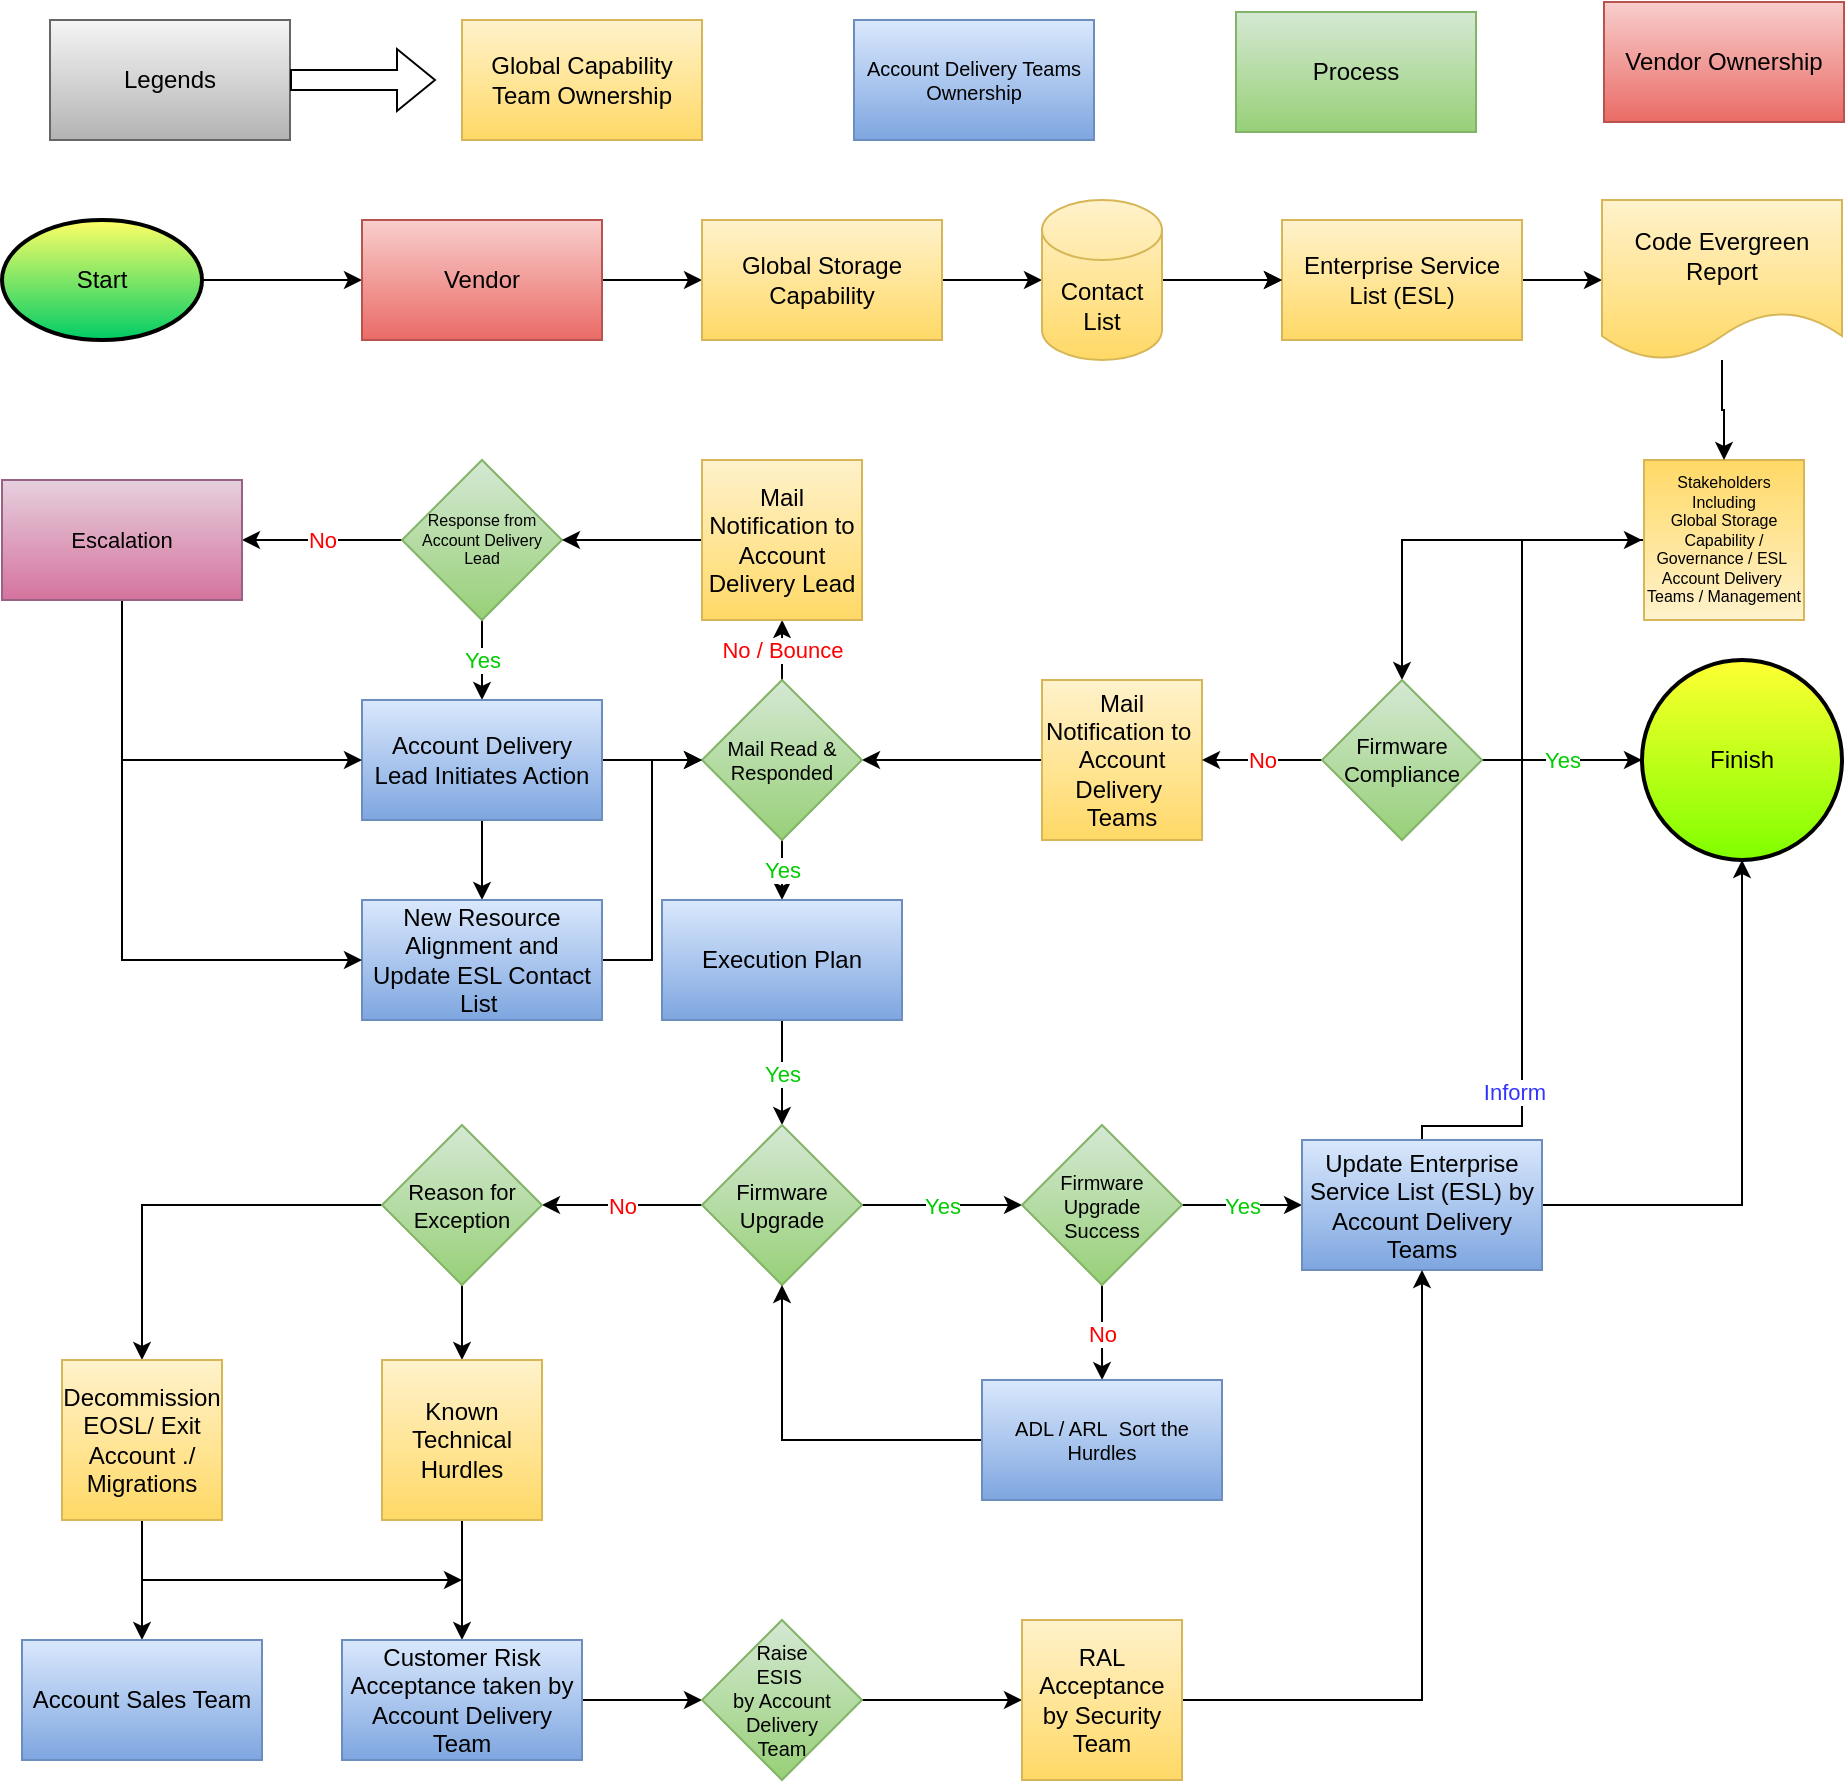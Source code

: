 <mxfile version="21.1.5" type="github">
  <diagram name="Page-1" id="TrQnnV4d0SpbMENZ-fdt">
    <mxGraphModel dx="1877" dy="590" grid="0" gridSize="10" guides="1" tooltips="1" connect="1" arrows="1" fold="1" page="1" pageScale="1" pageWidth="827" pageHeight="1169" math="0" shadow="0">
      <root>
        <mxCell id="0" />
        <mxCell id="1" parent="0" />
        <mxCell id="pS_N_wI28SYawaArITxk-126" value="" style="edgeStyle=orthogonalEdgeStyle;rounded=0;orthogonalLoop=1;jettySize=auto;html=1;" parent="1" source="pS_N_wI28SYawaArITxk-2" target="pS_N_wI28SYawaArITxk-123" edge="1">
          <mxGeometry relative="1" as="geometry" />
        </mxCell>
        <mxCell id="pS_N_wI28SYawaArITxk-2" value="Start" style="strokeWidth=2;html=1;shape=mxgraph.flowchart.start_1;whiteSpace=wrap;fillColor=#00CC66;gradientColor=#FFFF66;gradientDirection=north;" parent="1" vertex="1">
          <mxGeometry x="-70" y="120" width="100" height="60" as="geometry" />
        </mxCell>
        <mxCell id="pS_N_wI28SYawaArITxk-33" value="" style="edgeStyle=orthogonalEdgeStyle;rounded=0;orthogonalLoop=1;jettySize=auto;html=1;" parent="1" source="pS_N_wI28SYawaArITxk-5" target="pS_N_wI28SYawaArITxk-18" edge="1">
          <mxGeometry relative="1" as="geometry" />
        </mxCell>
        <mxCell id="pS_N_wI28SYawaArITxk-45" value="" style="edgeStyle=orthogonalEdgeStyle;rounded=0;orthogonalLoop=1;jettySize=auto;html=1;" parent="1" source="pS_N_wI28SYawaArITxk-9" target="pS_N_wI28SYawaArITxk-22" edge="1">
          <mxGeometry relative="1" as="geometry" />
        </mxCell>
        <mxCell id="pS_N_wI28SYawaArITxk-9" value="&lt;font style=&quot;font-size: 8px;&quot;&gt;Stakeholders Including&lt;br style=&quot;border-color: var(--border-color);&quot;&gt;&lt;span style=&quot;border-color: var(--border-color);&quot;&gt;Global Storage Capability /&lt;/span&gt;&lt;br style=&quot;border-color: var(--border-color);&quot;&gt;Governance / ESL&amp;nbsp;&lt;br&gt;&lt;span style=&quot;border-color: var(--border-color);&quot;&gt;Account Delivery&amp;nbsp; Teams / Management&lt;/span&gt;&lt;br style=&quot;font-size: 8px;&quot;&gt;&lt;/font&gt;" style="whiteSpace=wrap;html=1;aspect=fixed;container=0;flipH=1;flipV=1;verticalAlign=middle;fontSize=8;fillColor=#fff2cc;gradientColor=#ffd966;strokeColor=#d6b656;align=center;" parent="1" vertex="1">
          <mxGeometry x="751" y="240" width="80" height="80" as="geometry" />
        </mxCell>
        <mxCell id="pS_N_wI28SYawaArITxk-138" value="" style="edgeStyle=orthogonalEdgeStyle;rounded=0;orthogonalLoop=1;jettySize=auto;html=1;" parent="1" source="pS_N_wI28SYawaArITxk-18" target="pS_N_wI28SYawaArITxk-9" edge="1">
          <mxGeometry relative="1" as="geometry" />
        </mxCell>
        <mxCell id="pS_N_wI28SYawaArITxk-18" value="Code Evergreen Report" style="shape=document;whiteSpace=wrap;html=1;boundedLbl=1;gradientColor=#ffd966;fillColor=#fff2cc;fillStyle=solid;strokeColor=#d6b656;" parent="1" vertex="1">
          <mxGeometry x="730" y="110" width="120" height="80" as="geometry" />
        </mxCell>
        <mxCell id="pS_N_wI28SYawaArITxk-49" value="" style="edgeStyle=orthogonalEdgeStyle;rounded=0;orthogonalLoop=1;jettySize=auto;html=1;" parent="1" source="pS_N_wI28SYawaArITxk-21" target="pS_N_wI28SYawaArITxk-23" edge="1">
          <mxGeometry relative="1" as="geometry" />
        </mxCell>
        <mxCell id="pS_N_wI28SYawaArITxk-21" value="Mail Notification to&amp;nbsp;&lt;br&gt;Account Delivery&amp;nbsp; Teams" style="whiteSpace=wrap;html=1;aspect=fixed;fillColor=#fff2cc;gradientColor=#ffd966;strokeColor=#d6b656;" parent="1" vertex="1">
          <mxGeometry x="450" y="350" width="80" height="80" as="geometry" />
        </mxCell>
        <mxCell id="pS_N_wI28SYawaArITxk-47" value="Yes" style="edgeStyle=orthogonalEdgeStyle;rounded=0;orthogonalLoop=1;jettySize=auto;html=1;fontColor=#00CC00;" parent="1" source="pS_N_wI28SYawaArITxk-22" target="pS_N_wI28SYawaArITxk-46" edge="1">
          <mxGeometry relative="1" as="geometry" />
        </mxCell>
        <mxCell id="pS_N_wI28SYawaArITxk-48" value="No" style="edgeStyle=orthogonalEdgeStyle;rounded=0;orthogonalLoop=1;jettySize=auto;html=1;fontColor=#FF0000;" parent="1" source="pS_N_wI28SYawaArITxk-22" target="pS_N_wI28SYawaArITxk-21" edge="1">
          <mxGeometry relative="1" as="geometry" />
        </mxCell>
        <mxCell id="pS_N_wI28SYawaArITxk-22" value="Firmware Compliance" style="rhombus;whiteSpace=wrap;html=1;fontSize=11;fillColor=#d5e8d4;strokeColor=#82b366;gradientColor=#97d077;" parent="1" vertex="1">
          <mxGeometry x="590" y="350" width="80" height="80" as="geometry" />
        </mxCell>
        <mxCell id="pS_N_wI28SYawaArITxk-50" value="Yes" style="edgeStyle=orthogonalEdgeStyle;rounded=0;orthogonalLoop=1;jettySize=auto;html=1;fontColor=#00CC00;" parent="1" source="pS_N_wI28SYawaArITxk-23" target="pS_N_wI28SYawaArITxk-24" edge="1">
          <mxGeometry x="0.387" relative="1" as="geometry">
            <mxPoint as="offset" />
          </mxGeometry>
        </mxCell>
        <mxCell id="pS_N_wI28SYawaArITxk-64" value="No / Bounce" style="edgeStyle=orthogonalEdgeStyle;rounded=0;orthogonalLoop=1;jettySize=auto;html=1;fontColor=#FF0000;" parent="1" source="pS_N_wI28SYawaArITxk-23" edge="1">
          <mxGeometry relative="1" as="geometry">
            <mxPoint x="320.067" y="320" as="targetPoint" />
          </mxGeometry>
        </mxCell>
        <mxCell id="pS_N_wI28SYawaArITxk-23" value="Mail Read &amp;amp; Responded" style="rhombus;whiteSpace=wrap;html=1;fontSize=10;fillColor=#d5e8d4;strokeColor=#82b366;gradientColor=#97d077;" parent="1" vertex="1">
          <mxGeometry x="280" y="350" width="80" height="80" as="geometry" />
        </mxCell>
        <mxCell id="pS_N_wI28SYawaArITxk-52" value="Yes" style="edgeStyle=orthogonalEdgeStyle;rounded=0;orthogonalLoop=1;jettySize=auto;html=1;fontColor=#00CC00;" parent="1" source="pS_N_wI28SYawaArITxk-24" target="pS_N_wI28SYawaArITxk-25" edge="1">
          <mxGeometry relative="1" as="geometry" />
        </mxCell>
        <mxCell id="pS_N_wI28SYawaArITxk-24" value="Execution Plan" style="rounded=0;whiteSpace=wrap;html=1;fillColor=#dae8fc;gradientColor=#7ea6e0;strokeColor=#6c8ebf;" parent="1" vertex="1">
          <mxGeometry x="260" y="460" width="120" height="60" as="geometry" />
        </mxCell>
        <mxCell id="pS_N_wI28SYawaArITxk-53" value="Yes" style="edgeStyle=orthogonalEdgeStyle;rounded=0;orthogonalLoop=1;jettySize=auto;html=1;fontColor=#00CC00;" parent="1" source="pS_N_wI28SYawaArITxk-25" target="pS_N_wI28SYawaArITxk-26" edge="1">
          <mxGeometry relative="1" as="geometry" />
        </mxCell>
        <mxCell id="pS_N_wI28SYawaArITxk-97" value="No" style="edgeStyle=orthogonalEdgeStyle;rounded=0;orthogonalLoop=1;jettySize=auto;html=1;fontColor=#FF0000;" parent="1" source="pS_N_wI28SYawaArITxk-25" target="pS_N_wI28SYawaArITxk-96" edge="1">
          <mxGeometry relative="1" as="geometry" />
        </mxCell>
        <mxCell id="pS_N_wI28SYawaArITxk-25" value="Firmware Upgrade" style="rhombus;whiteSpace=wrap;html=1;fontSize=11;fillColor=#d5e8d4;strokeColor=#82b366;gradientColor=#97d077;" parent="1" vertex="1">
          <mxGeometry x="280" y="572.5" width="80" height="80" as="geometry" />
        </mxCell>
        <mxCell id="pS_N_wI28SYawaArITxk-58" value="Yes" style="edgeStyle=orthogonalEdgeStyle;rounded=0;orthogonalLoop=1;jettySize=auto;html=1;fontColor=#00CC00;" parent="1" source="pS_N_wI28SYawaArITxk-26" target="pS_N_wI28SYawaArITxk-27" edge="1">
          <mxGeometry relative="1" as="geometry">
            <Array as="points">
              <mxPoint x="550" y="613" />
              <mxPoint x="550" y="613" />
            </Array>
          </mxGeometry>
        </mxCell>
        <mxCell id="pS_N_wI28SYawaArITxk-86" value="No" style="edgeStyle=orthogonalEdgeStyle;rounded=0;orthogonalLoop=1;jettySize=auto;html=1;fontColor=#FF0000;" parent="1" source="pS_N_wI28SYawaArITxk-26" edge="1">
          <mxGeometry relative="1" as="geometry">
            <mxPoint x="480.04" y="700.04" as="targetPoint" />
            <Array as="points">
              <mxPoint x="480" y="680" />
              <mxPoint x="480" y="680" />
            </Array>
          </mxGeometry>
        </mxCell>
        <mxCell id="pS_N_wI28SYawaArITxk-26" value="Firmware Upgrade&lt;br style=&quot;font-size: 10px;&quot;&gt;Success" style="rhombus;whiteSpace=wrap;html=1;fontSize=10;fillColor=#d5e8d4;strokeColor=#82b366;gradientColor=#97d077;" parent="1" vertex="1">
          <mxGeometry x="440" y="572.5" width="80" height="80" as="geometry" />
        </mxCell>
        <mxCell id="pS_N_wI28SYawaArITxk-60" value="" style="edgeStyle=orthogonalEdgeStyle;rounded=0;orthogonalLoop=1;jettySize=auto;html=1;entryX=0.5;entryY=1;entryDx=0;entryDy=0;entryPerimeter=0;" parent="1" source="pS_N_wI28SYawaArITxk-27" target="pS_N_wI28SYawaArITxk-46" edge="1">
          <mxGeometry relative="1" as="geometry" />
        </mxCell>
        <mxCell id="pS_N_wI28SYawaArITxk-62" value="" style="edgeStyle=orthogonalEdgeStyle;rounded=0;orthogonalLoop=1;jettySize=auto;html=1;exitX=0.5;exitY=0;exitDx=0;exitDy=0;" parent="1" source="pS_N_wI28SYawaArITxk-27" edge="1">
          <mxGeometry relative="1" as="geometry">
            <mxPoint x="750" y="280" as="targetPoint" />
            <Array as="points">
              <mxPoint x="640" y="573" />
              <mxPoint x="690" y="573" />
              <mxPoint x="690" y="280" />
            </Array>
          </mxGeometry>
        </mxCell>
        <mxCell id="pS_N_wI28SYawaArITxk-139" value="Inform" style="edgeLabel;html=1;align=center;verticalAlign=middle;resizable=0;points=[];fontColor=#3333FF;" parent="pS_N_wI28SYawaArITxk-62" vertex="1" connectable="0">
          <mxGeometry x="-0.64" y="4" relative="1" as="geometry">
            <mxPoint as="offset" />
          </mxGeometry>
        </mxCell>
        <mxCell id="pS_N_wI28SYawaArITxk-27" value="Update Enterprise Service List (ESL) by Account Delivery Teams" style="rounded=0;whiteSpace=wrap;html=1;fillColor=#dae8fc;gradientColor=#7ea6e0;strokeColor=#6c8ebf;" parent="1" vertex="1">
          <mxGeometry x="580" y="580" width="120" height="65" as="geometry" />
        </mxCell>
        <mxCell id="pS_N_wI28SYawaArITxk-46" value="Finish" style="strokeWidth=2;html=1;shape=mxgraph.flowchart.start_1;whiteSpace=wrap;fillColor=#80FF00;gradientColor=#FFFF33;gradientDirection=north;" parent="1" vertex="1">
          <mxGeometry x="750" y="340" width="100" height="100" as="geometry" />
        </mxCell>
        <mxCell id="pS_N_wI28SYawaArITxk-70" value="Yes" style="edgeStyle=orthogonalEdgeStyle;rounded=0;orthogonalLoop=1;jettySize=auto;html=1;fontColor=#00CC00;" parent="1" source="pS_N_wI28SYawaArITxk-65" target="pS_N_wI28SYawaArITxk-67" edge="1">
          <mxGeometry relative="1" as="geometry" />
        </mxCell>
        <mxCell id="pS_N_wI28SYawaArITxk-75" value="No" style="edgeStyle=orthogonalEdgeStyle;rounded=0;orthogonalLoop=1;jettySize=auto;html=1;fontColor=#FF0000;" parent="1" source="pS_N_wI28SYawaArITxk-65" target="pS_N_wI28SYawaArITxk-74" edge="1">
          <mxGeometry relative="1" as="geometry" />
        </mxCell>
        <mxCell id="pS_N_wI28SYawaArITxk-65" value="Response from Account Delivery Lead" style="rhombus;whiteSpace=wrap;html=1;fontSize=8;fillColor=#d5e8d4;strokeColor=#82b366;gradientColor=#97d077;" parent="1" vertex="1">
          <mxGeometry x="130" y="240" width="80" height="80" as="geometry" />
        </mxCell>
        <mxCell id="pS_N_wI28SYawaArITxk-71" value="" style="edgeStyle=orthogonalEdgeStyle;rounded=0;orthogonalLoop=1;jettySize=auto;html=1;" parent="1" source="pS_N_wI28SYawaArITxk-67" target="pS_N_wI28SYawaArITxk-68" edge="1">
          <mxGeometry relative="1" as="geometry" />
        </mxCell>
        <mxCell id="pS_N_wI28SYawaArITxk-73" value="" style="edgeStyle=orthogonalEdgeStyle;rounded=0;orthogonalLoop=1;jettySize=auto;html=1;" parent="1" source="pS_N_wI28SYawaArITxk-67" target="pS_N_wI28SYawaArITxk-23" edge="1">
          <mxGeometry relative="1" as="geometry" />
        </mxCell>
        <mxCell id="pS_N_wI28SYawaArITxk-67" value="Account Delivery Lead Initiates Action" style="rounded=0;whiteSpace=wrap;html=1;verticalAlign=middle;align=center;fillColor=#dae8fc;gradientColor=#7ea6e0;strokeColor=#6c8ebf;" parent="1" vertex="1">
          <mxGeometry x="110" y="360" width="120" height="60" as="geometry" />
        </mxCell>
        <mxCell id="pS_N_wI28SYawaArITxk-72" value="" style="edgeStyle=orthogonalEdgeStyle;rounded=0;orthogonalLoop=1;jettySize=auto;html=1;entryX=0;entryY=0.5;entryDx=0;entryDy=0;" parent="1" source="pS_N_wI28SYawaArITxk-68" target="pS_N_wI28SYawaArITxk-23" edge="1">
          <mxGeometry relative="1" as="geometry" />
        </mxCell>
        <mxCell id="pS_N_wI28SYawaArITxk-68" value="New Resource Alignment and Update ESL Contact List&amp;nbsp;" style="rounded=0;whiteSpace=wrap;html=1;align=center;verticalAlign=middle;fillColor=#dae8fc;gradientColor=#7ea6e0;strokeColor=#6c8ebf;" parent="1" vertex="1">
          <mxGeometry x="110" y="460" width="120" height="60" as="geometry" />
        </mxCell>
        <mxCell id="pS_N_wI28SYawaArITxk-77" value="" style="edgeStyle=orthogonalEdgeStyle;rounded=0;orthogonalLoop=1;jettySize=auto;html=1;entryX=0;entryY=0.5;entryDx=0;entryDy=0;exitX=0.5;exitY=1;exitDx=0;exitDy=0;" parent="1" source="pS_N_wI28SYawaArITxk-74" target="pS_N_wI28SYawaArITxk-67" edge="1">
          <mxGeometry relative="1" as="geometry">
            <mxPoint x="40" y="400" as="targetPoint" />
          </mxGeometry>
        </mxCell>
        <mxCell id="pS_N_wI28SYawaArITxk-74" value="Escalation" style="whiteSpace=wrap;html=1;fontSize=11;fillColor=#e6d0de;gradientColor=#d5739d;strokeColor=#996185;" parent="1" vertex="1">
          <mxGeometry x="-70" y="250" width="120" height="60" as="geometry" />
        </mxCell>
        <mxCell id="pS_N_wI28SYawaArITxk-78" value="" style="endArrow=classic;html=1;rounded=0;entryX=0;entryY=0.5;entryDx=0;entryDy=0;" parent="1" target="pS_N_wI28SYawaArITxk-68" edge="1">
          <mxGeometry width="50" height="50" relative="1" as="geometry">
            <mxPoint x="-10" y="390" as="sourcePoint" />
            <mxPoint x="80" y="420" as="targetPoint" />
            <Array as="points">
              <mxPoint x="-10" y="490" />
            </Array>
          </mxGeometry>
        </mxCell>
        <mxCell id="pS_N_wI28SYawaArITxk-94" value="" style="edgeStyle=orthogonalEdgeStyle;rounded=0;orthogonalLoop=1;jettySize=auto;html=1;entryX=0.5;entryY=1;entryDx=0;entryDy=0;" parent="1" source="pS_N_wI28SYawaArITxk-87" target="pS_N_wI28SYawaArITxk-25" edge="1">
          <mxGeometry relative="1" as="geometry">
            <mxPoint x="320" y="730" as="targetPoint" />
          </mxGeometry>
        </mxCell>
        <mxCell id="pS_N_wI28SYawaArITxk-87" value="ADL / ARL&amp;nbsp; Sort the Hurdles" style="whiteSpace=wrap;html=1;fontSize=10;fillColor=#dae8fc;gradientColor=#7ea6e0;strokeColor=#6c8ebf;" parent="1" vertex="1">
          <mxGeometry x="420" y="700" width="120" height="60" as="geometry" />
        </mxCell>
        <mxCell id="pS_N_wI28SYawaArITxk-99" value="" style="edgeStyle=orthogonalEdgeStyle;rounded=0;orthogonalLoop=1;jettySize=auto;html=1;entryX=0.5;entryY=0;entryDx=0;entryDy=0;" parent="1" source="pS_N_wI28SYawaArITxk-96" target="pS_N_wI28SYawaArITxk-100" edge="1">
          <mxGeometry relative="1" as="geometry">
            <mxPoint x="30" y="680" as="targetPoint" />
          </mxGeometry>
        </mxCell>
        <mxCell id="pS_N_wI28SYawaArITxk-103" value="" style="edgeStyle=orthogonalEdgeStyle;rounded=0;orthogonalLoop=1;jettySize=auto;html=1;" parent="1" source="pS_N_wI28SYawaArITxk-96" target="pS_N_wI28SYawaArITxk-102" edge="1">
          <mxGeometry relative="1" as="geometry" />
        </mxCell>
        <mxCell id="pS_N_wI28SYawaArITxk-96" value="Reason for Exception" style="rhombus;whiteSpace=wrap;html=1;fontSize=11;fillColor=#d5e8d4;strokeColor=#82b366;gradientColor=#97d077;" parent="1" vertex="1">
          <mxGeometry x="120" y="572.5" width="80" height="80" as="geometry" />
        </mxCell>
        <mxCell id="pS_N_wI28SYawaArITxk-119" value="" style="edgeStyle=orthogonalEdgeStyle;rounded=0;orthogonalLoop=1;jettySize=auto;html=1;" parent="1" source="pS_N_wI28SYawaArITxk-100" target="pS_N_wI28SYawaArITxk-105" edge="1">
          <mxGeometry relative="1" as="geometry" />
        </mxCell>
        <mxCell id="pS_N_wI28SYawaArITxk-100" value="Decommission EOSL/ Exit Account ./ Migrations" style="whiteSpace=wrap;html=1;aspect=fixed;fillColor=#fff2cc;gradientColor=#ffd966;strokeColor=#d6b656;" parent="1" vertex="1">
          <mxGeometry x="-40" y="690" width="80" height="80" as="geometry" />
        </mxCell>
        <mxCell id="pS_N_wI28SYawaArITxk-110" value="" style="edgeStyle=orthogonalEdgeStyle;rounded=0;orthogonalLoop=1;jettySize=auto;html=1;" parent="1" source="pS_N_wI28SYawaArITxk-102" target="pS_N_wI28SYawaArITxk-104" edge="1">
          <mxGeometry relative="1" as="geometry" />
        </mxCell>
        <mxCell id="pS_N_wI28SYawaArITxk-102" value="Known Technical Hurdles" style="whiteSpace=wrap;html=1;aspect=fixed;fillColor=#fff2cc;gradientColor=#ffd966;strokeColor=#d6b656;" parent="1" vertex="1">
          <mxGeometry x="120" y="690" width="80" height="80" as="geometry" />
        </mxCell>
        <mxCell id="pS_N_wI28SYawaArITxk-112" value="" style="edgeStyle=orthogonalEdgeStyle;rounded=0;orthogonalLoop=1;jettySize=auto;html=1;" parent="1" source="pS_N_wI28SYawaArITxk-104" target="pS_N_wI28SYawaArITxk-111" edge="1">
          <mxGeometry relative="1" as="geometry" />
        </mxCell>
        <mxCell id="pS_N_wI28SYawaArITxk-104" value="Customer Risk Acceptance taken by Account Delivery Team" style="rounded=0;whiteSpace=wrap;html=1;fillColor=#dae8fc;gradientColor=#7ea6e0;strokeColor=#6c8ebf;" parent="1" vertex="1">
          <mxGeometry x="100" y="830" width="120" height="60" as="geometry" />
        </mxCell>
        <mxCell id="pS_N_wI28SYawaArITxk-105" value="Account Sales Team" style="rounded=0;whiteSpace=wrap;html=1;fillColor=#dae8fc;gradientColor=#7ea6e0;strokeColor=#6c8ebf;" parent="1" vertex="1">
          <mxGeometry x="-60" y="830" width="120" height="60" as="geometry" />
        </mxCell>
        <mxCell id="pS_N_wI28SYawaArITxk-114" value="" style="edgeStyle=orthogonalEdgeStyle;rounded=0;orthogonalLoop=1;jettySize=auto;html=1;" parent="1" source="pS_N_wI28SYawaArITxk-111" target="pS_N_wI28SYawaArITxk-113" edge="1">
          <mxGeometry relative="1" as="geometry" />
        </mxCell>
        <mxCell id="pS_N_wI28SYawaArITxk-111" value="Raise &lt;br&gt;ESIS&amp;nbsp; &lt;br style=&quot;font-size: 10px;&quot;&gt;by Account Delivery &lt;br&gt;Team" style="rhombus;whiteSpace=wrap;html=1;fontSize=10;fillColor=#d5e8d4;strokeColor=#82b366;gradientColor=#97d077;" parent="1" vertex="1">
          <mxGeometry x="280" y="820" width="80" height="80" as="geometry" />
        </mxCell>
        <mxCell id="pS_N_wI28SYawaArITxk-116" value="" style="edgeStyle=orthogonalEdgeStyle;rounded=0;orthogonalLoop=1;jettySize=auto;html=1;entryX=0.5;entryY=1;entryDx=0;entryDy=0;" parent="1" source="pS_N_wI28SYawaArITxk-113" target="pS_N_wI28SYawaArITxk-27" edge="1">
          <mxGeometry relative="1" as="geometry">
            <mxPoint x="600" y="860" as="targetPoint" />
          </mxGeometry>
        </mxCell>
        <mxCell id="pS_N_wI28SYawaArITxk-113" value="RAL Acceptance by Security Team" style="whiteSpace=wrap;html=1;aspect=fixed;fillColor=#fff2cc;gradientColor=#ffd966;strokeColor=#d6b656;" parent="1" vertex="1">
          <mxGeometry x="440" y="820" width="80" height="80" as="geometry" />
        </mxCell>
        <mxCell id="pS_N_wI28SYawaArITxk-121" value="" style="edgeStyle=orthogonalEdgeStyle;rounded=0;orthogonalLoop=1;jettySize=auto;html=1;" parent="1" source="pS_N_wI28SYawaArITxk-120" target="pS_N_wI28SYawaArITxk-65" edge="1">
          <mxGeometry relative="1" as="geometry" />
        </mxCell>
        <mxCell id="pS_N_wI28SYawaArITxk-120" value="Mail Notification to Account Delivery Lead" style="whiteSpace=wrap;html=1;aspect=fixed;fillColor=#fff2cc;gradientColor=#ffd966;strokeColor=#d6b656;" parent="1" vertex="1">
          <mxGeometry x="280" y="240" width="80" height="80" as="geometry" />
        </mxCell>
        <mxCell id="pS_N_wI28SYawaArITxk-132" value="" style="edgeStyle=orthogonalEdgeStyle;rounded=0;orthogonalLoop=1;jettySize=auto;html=1;" parent="1" source="pS_N_wI28SYawaArITxk-123" target="pS_N_wI28SYawaArITxk-124" edge="1">
          <mxGeometry relative="1" as="geometry" />
        </mxCell>
        <mxCell id="pS_N_wI28SYawaArITxk-123" value="Vendor" style="rounded=0;whiteSpace=wrap;html=1;fillColor=#f8cecc;gradientColor=#ea6b66;strokeColor=#b85450;" parent="1" vertex="1">
          <mxGeometry x="110" y="120" width="120" height="60" as="geometry" />
        </mxCell>
        <mxCell id="pS_N_wI28SYawaArITxk-131" value="" style="edgeStyle=orthogonalEdgeStyle;rounded=0;orthogonalLoop=1;jettySize=auto;html=1;" parent="1" source="pS_N_wI28SYawaArITxk-124" target="pS_N_wI28SYawaArITxk-130" edge="1">
          <mxGeometry relative="1" as="geometry" />
        </mxCell>
        <mxCell id="pS_N_wI28SYawaArITxk-124" value="Global Storage Capability" style="rounded=0;whiteSpace=wrap;html=1;fillColor=#fff2cc;gradientColor=#ffd966;strokeColor=#d6b656;" parent="1" vertex="1">
          <mxGeometry x="280" y="120" width="120" height="60" as="geometry" />
        </mxCell>
        <mxCell id="pS_N_wI28SYawaArITxk-5" value="Enterprise Service List (ESL)" style="rounded=0;whiteSpace=wrap;html=1;fillColor=#fff2cc;gradientColor=#ffd966;strokeColor=#d6b656;" parent="1" vertex="1">
          <mxGeometry x="570" y="120" width="120" height="60" as="geometry" />
        </mxCell>
        <mxCell id="pS_N_wI28SYawaArITxk-133" value="" style="edgeStyle=orthogonalEdgeStyle;rounded=0;orthogonalLoop=1;jettySize=auto;html=1;" parent="1" source="pS_N_wI28SYawaArITxk-130" target="pS_N_wI28SYawaArITxk-5" edge="1">
          <mxGeometry relative="1" as="geometry" />
        </mxCell>
        <mxCell id="Y2vhNKYij199A9W7DwbE-9" value="" style="edgeStyle=orthogonalEdgeStyle;rounded=0;orthogonalLoop=1;jettySize=auto;html=1;" edge="1" parent="1" source="pS_N_wI28SYawaArITxk-130" target="pS_N_wI28SYawaArITxk-5">
          <mxGeometry relative="1" as="geometry" />
        </mxCell>
        <mxCell id="pS_N_wI28SYawaArITxk-130" value="Contact List" style="shape=cylinder3;whiteSpace=wrap;html=1;boundedLbl=1;backgroundOutline=1;size=15;fillColor=#fff2cc;gradientColor=#ffd966;strokeColor=#d6b656;" parent="1" vertex="1">
          <mxGeometry x="450" y="110" width="60" height="80" as="geometry" />
        </mxCell>
        <mxCell id="pS_N_wI28SYawaArITxk-136" value="" style="endArrow=classic;html=1;rounded=0;" parent="1" edge="1">
          <mxGeometry width="50" height="50" relative="1" as="geometry">
            <mxPoint y="800" as="sourcePoint" />
            <mxPoint x="160" y="800" as="targetPoint" />
            <Array as="points" />
          </mxGeometry>
        </mxCell>
        <mxCell id="Y2vhNKYij199A9W7DwbE-2" value="Global Capability Team Ownership" style="rounded=0;whiteSpace=wrap;html=1;fillColor=#fff2cc;gradientColor=#ffd966;strokeColor=#d6b656;" vertex="1" parent="1">
          <mxGeometry x="160" y="20" width="120" height="60" as="geometry" />
        </mxCell>
        <mxCell id="Y2vhNKYij199A9W7DwbE-3" value="Account Delivery Teams Ownership" style="whiteSpace=wrap;html=1;fontSize=10;fillColor=#dae8fc;gradientColor=#7ea6e0;strokeColor=#6c8ebf;" vertex="1" parent="1">
          <mxGeometry x="356" y="20" width="120" height="60" as="geometry" />
        </mxCell>
        <mxCell id="Y2vhNKYij199A9W7DwbE-4" value="Process" style="rounded=0;whiteSpace=wrap;html=1;fillColor=#d5e8d4;strokeColor=#82b366;gradientColor=#97d077;" vertex="1" parent="1">
          <mxGeometry x="547" y="16" width="120" height="60" as="geometry" />
        </mxCell>
        <mxCell id="Y2vhNKYij199A9W7DwbE-5" value="Vendor Ownership" style="rounded=0;whiteSpace=wrap;html=1;fillColor=#f8cecc;gradientColor=#ea6b66;strokeColor=#b85450;" vertex="1" parent="1">
          <mxGeometry x="731" y="11" width="120" height="60" as="geometry" />
        </mxCell>
        <mxCell id="Y2vhNKYij199A9W7DwbE-6" value="Legends" style="rounded=0;whiteSpace=wrap;html=1;fillColor=#f5f5f5;gradientColor=#b3b3b3;strokeColor=#666666;" vertex="1" parent="1">
          <mxGeometry x="-46" y="20" width="120" height="60" as="geometry" />
        </mxCell>
        <mxCell id="Y2vhNKYij199A9W7DwbE-12" value="" style="shape=flexArrow;endArrow=classic;html=1;rounded=0;exitX=1;exitY=0.5;exitDx=0;exitDy=0;" edge="1" parent="1">
          <mxGeometry width="50" height="50" relative="1" as="geometry">
            <mxPoint x="74" y="50" as="sourcePoint" />
            <mxPoint x="147" y="50" as="targetPoint" />
          </mxGeometry>
        </mxCell>
      </root>
    </mxGraphModel>
  </diagram>
</mxfile>
